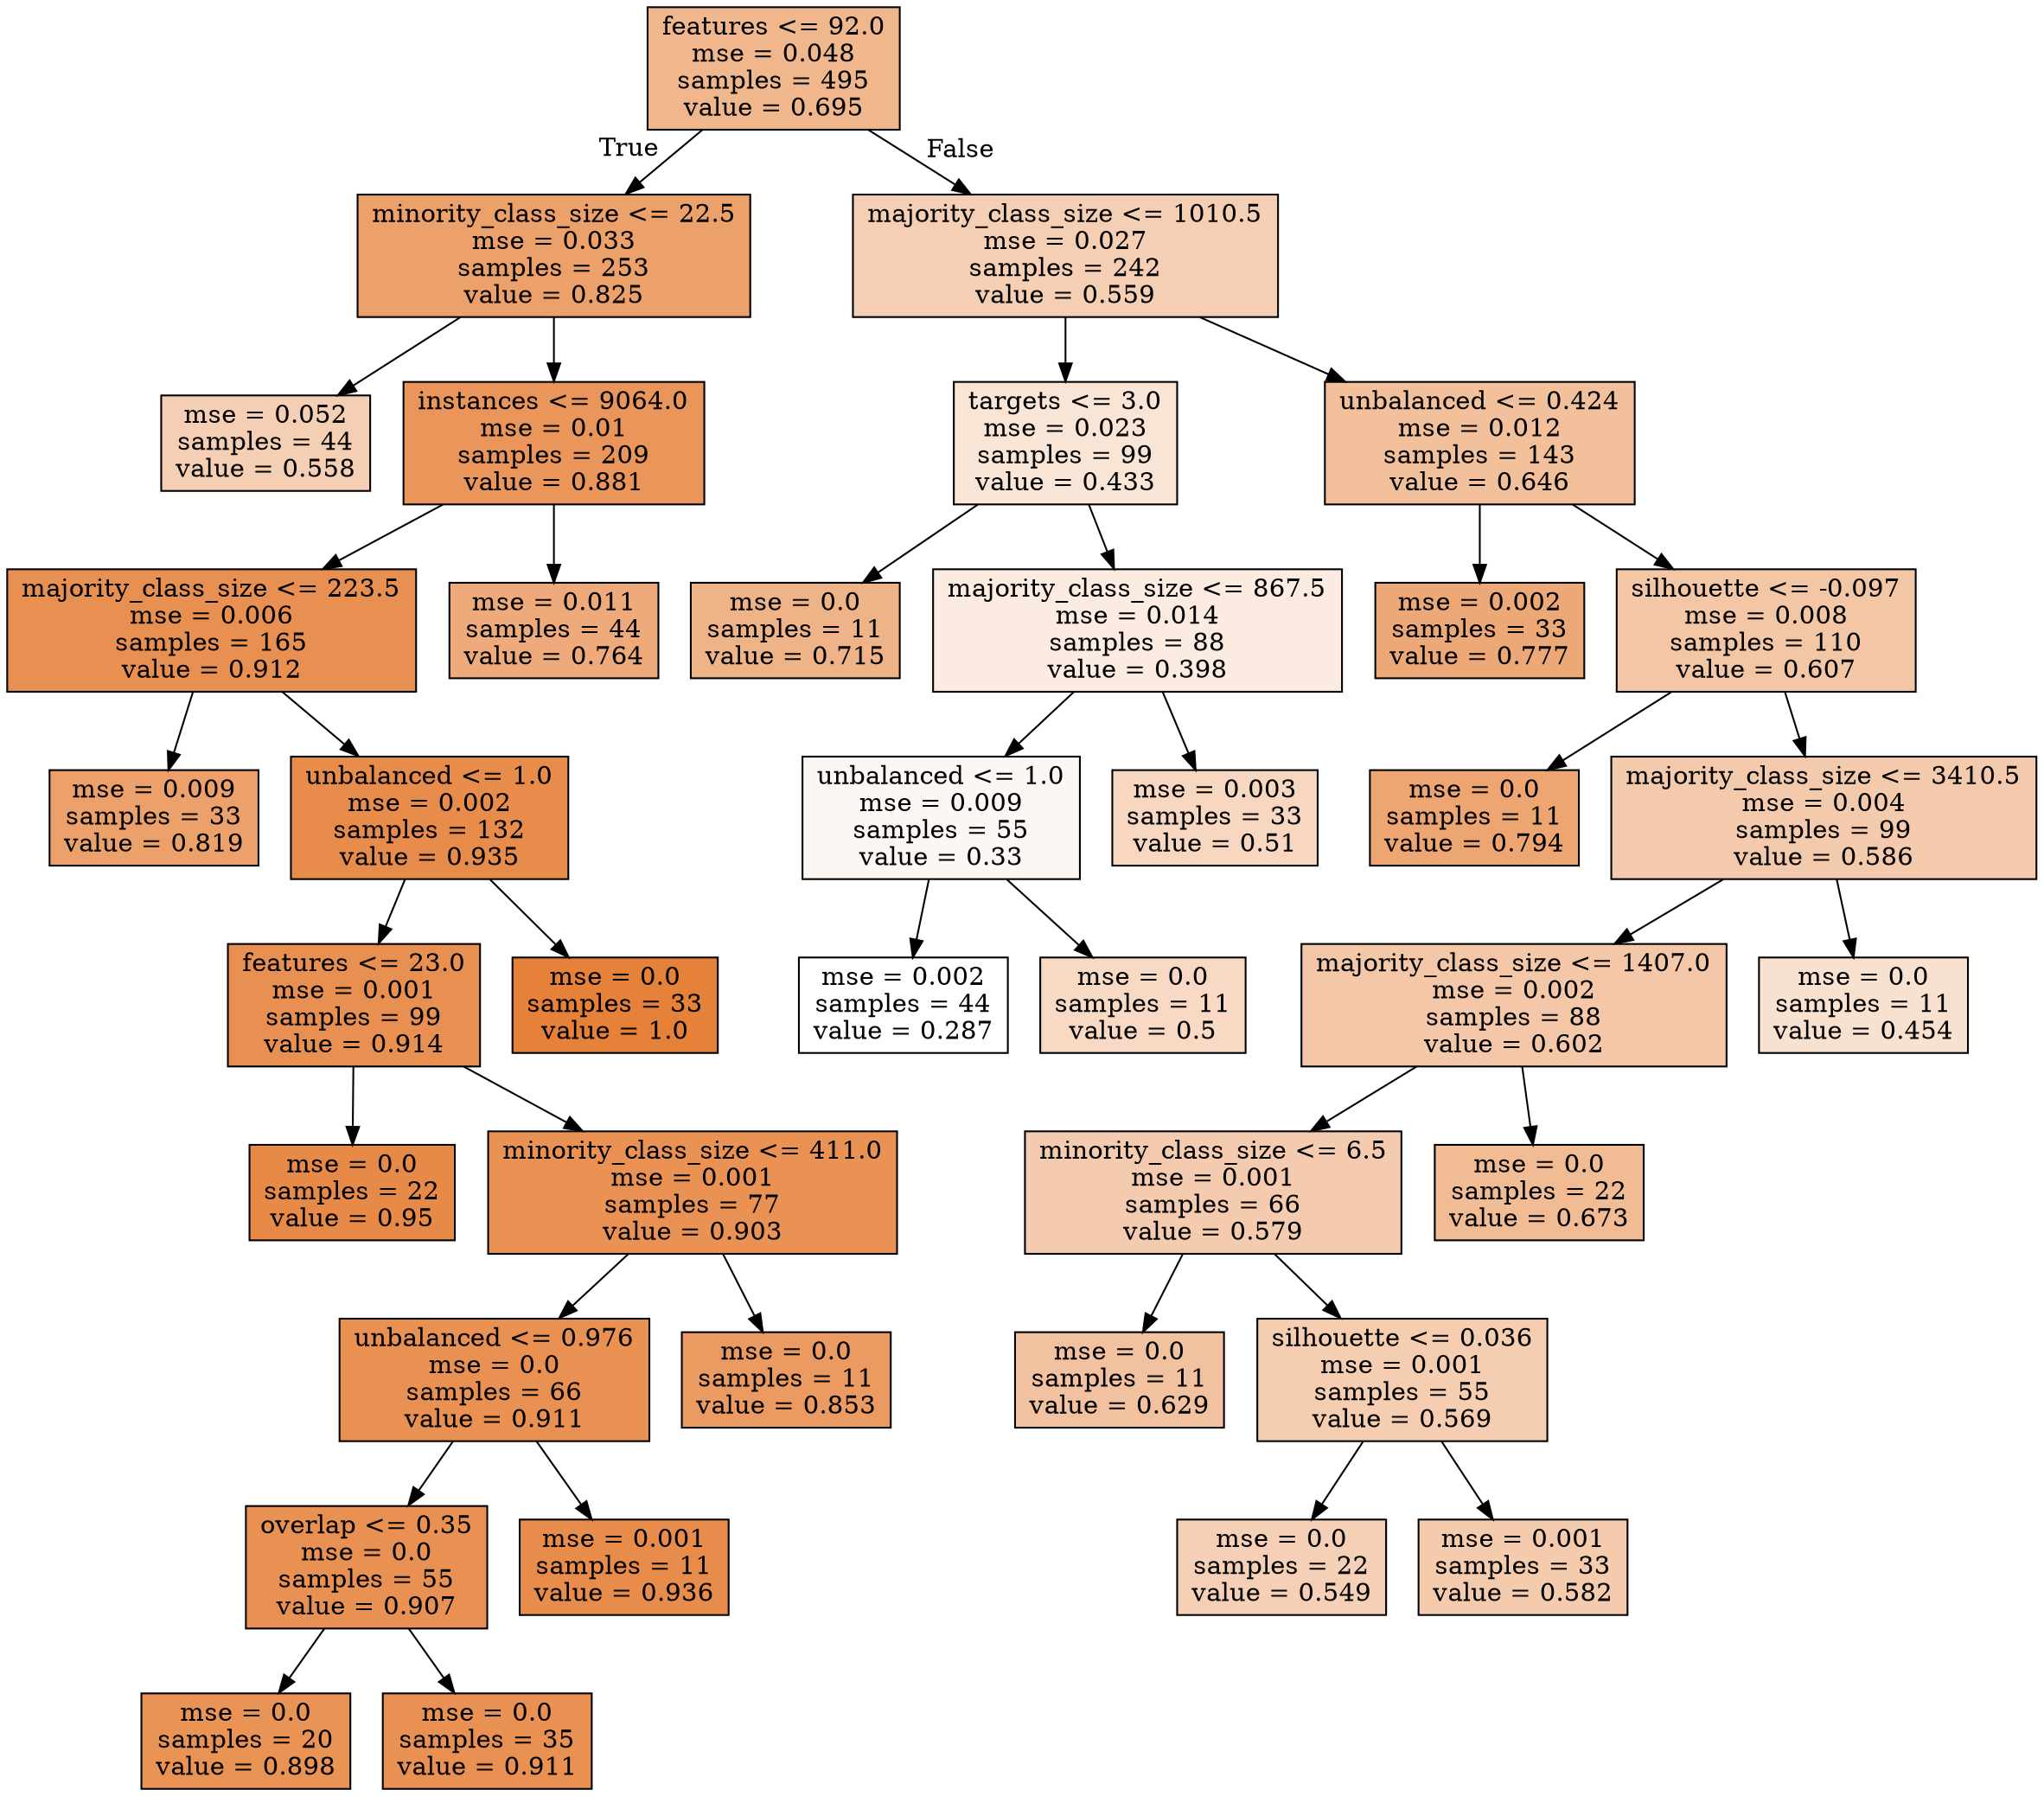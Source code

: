 digraph Tree {
node [shape=box, style="filled", color="black"] ;
0 [label="features <= 92.0\nmse = 0.048\nsamples = 495\nvalue = 0.695", fillcolor="#e5813992"] ;
1 [label="minority_class_size <= 22.5\nmse = 0.033\nsamples = 253\nvalue = 0.825", fillcolor="#e58139c0"] ;
0 -> 1 [labeldistance=2.5, labelangle=45, headlabel="True"] ;
2 [label="mse = 0.052\nsamples = 44\nvalue = 0.558", fillcolor="#e5813961"] ;
1 -> 2 ;
3 [label="instances <= 9064.0\nmse = 0.01\nsamples = 209\nvalue = 0.881", fillcolor="#e58139d4"] ;
1 -> 3 ;
4 [label="majority_class_size <= 223.5\nmse = 0.006\nsamples = 165\nvalue = 0.912", fillcolor="#e58139e0"] ;
3 -> 4 ;
5 [label="mse = 0.009\nsamples = 33\nvalue = 0.819", fillcolor="#e58139be"] ;
4 -> 5 ;
6 [label="unbalanced <= 1.0\nmse = 0.002\nsamples = 132\nvalue = 0.935", fillcolor="#e58139e8"] ;
4 -> 6 ;
7 [label="features <= 23.0\nmse = 0.001\nsamples = 99\nvalue = 0.914", fillcolor="#e58139e0"] ;
6 -> 7 ;
8 [label="mse = 0.0\nsamples = 22\nvalue = 0.95", fillcolor="#e58139ed"] ;
7 -> 8 ;
9 [label="minority_class_size <= 411.0\nmse = 0.001\nsamples = 77\nvalue = 0.903", fillcolor="#e58139dc"] ;
7 -> 9 ;
10 [label="unbalanced <= 0.976\nmse = 0.0\nsamples = 66\nvalue = 0.911", fillcolor="#e58139df"] ;
9 -> 10 ;
11 [label="overlap <= 0.35\nmse = 0.0\nsamples = 55\nvalue = 0.907", fillcolor="#e58139de"] ;
10 -> 11 ;
12 [label="mse = 0.0\nsamples = 20\nvalue = 0.898", fillcolor="#e58139db"] ;
11 -> 12 ;
13 [label="mse = 0.0\nsamples = 35\nvalue = 0.911", fillcolor="#e58139df"] ;
11 -> 13 ;
14 [label="mse = 0.001\nsamples = 11\nvalue = 0.936", fillcolor="#e58139e8"] ;
10 -> 14 ;
15 [label="mse = 0.0\nsamples = 11\nvalue = 0.853", fillcolor="#e58139ca"] ;
9 -> 15 ;
16 [label="mse = 0.0\nsamples = 33\nvalue = 1.0", fillcolor="#e58139ff"] ;
6 -> 16 ;
17 [label="mse = 0.011\nsamples = 44\nvalue = 0.764", fillcolor="#e58139ab"] ;
3 -> 17 ;
18 [label="majority_class_size <= 1010.5\nmse = 0.027\nsamples = 242\nvalue = 0.559", fillcolor="#e5813961"] ;
0 -> 18 [labeldistance=2.5, labelangle=-45, headlabel="False"] ;
19 [label="targets <= 3.0\nmse = 0.023\nsamples = 99\nvalue = 0.433", fillcolor="#e5813934"] ;
18 -> 19 ;
20 [label="mse = 0.0\nsamples = 11\nvalue = 0.715", fillcolor="#e5813999"] ;
19 -> 20 ;
21 [label="majority_class_size <= 867.5\nmse = 0.014\nsamples = 88\nvalue = 0.398", fillcolor="#e5813927"] ;
19 -> 21 ;
22 [label="unbalanced <= 1.0\nmse = 0.009\nsamples = 55\nvalue = 0.33", fillcolor="#e581390f"] ;
21 -> 22 ;
23 [label="mse = 0.002\nsamples = 44\nvalue = 0.287", fillcolor="#e5813900"] ;
22 -> 23 ;
24 [label="mse = 0.0\nsamples = 11\nvalue = 0.5", fillcolor="#e581394c"] ;
22 -> 24 ;
25 [label="mse = 0.003\nsamples = 33\nvalue = 0.51", fillcolor="#e5813950"] ;
21 -> 25 ;
26 [label="unbalanced <= 0.424\nmse = 0.012\nsamples = 143\nvalue = 0.646", fillcolor="#e5813980"] ;
18 -> 26 ;
27 [label="mse = 0.002\nsamples = 33\nvalue = 0.777", fillcolor="#e58139af"] ;
26 -> 27 ;
28 [label="silhouette <= -0.097\nmse = 0.008\nsamples = 110\nvalue = 0.607", fillcolor="#e5813972"] ;
26 -> 28 ;
29 [label="mse = 0.0\nsamples = 11\nvalue = 0.794", fillcolor="#e58139b5"] ;
28 -> 29 ;
30 [label="majority_class_size <= 3410.5\nmse = 0.004\nsamples = 99\nvalue = 0.586", fillcolor="#e581396b"] ;
28 -> 30 ;
31 [label="majority_class_size <= 1407.0\nmse = 0.002\nsamples = 88\nvalue = 0.602", fillcolor="#e5813971"] ;
30 -> 31 ;
32 [label="minority_class_size <= 6.5\nmse = 0.001\nsamples = 66\nvalue = 0.579", fillcolor="#e5813968"] ;
31 -> 32 ;
33 [label="mse = 0.0\nsamples = 11\nvalue = 0.629", fillcolor="#e581397a"] ;
32 -> 33 ;
34 [label="silhouette <= 0.036\nmse = 0.001\nsamples = 55\nvalue = 0.569", fillcolor="#e5813965"] ;
32 -> 34 ;
35 [label="mse = 0.0\nsamples = 22\nvalue = 0.549", fillcolor="#e581395e"] ;
34 -> 35 ;
36 [label="mse = 0.001\nsamples = 33\nvalue = 0.582", fillcolor="#e5813969"] ;
34 -> 36 ;
37 [label="mse = 0.0\nsamples = 22\nvalue = 0.673", fillcolor="#e581398a"] ;
31 -> 37 ;
38 [label="mse = 0.0\nsamples = 11\nvalue = 0.454", fillcolor="#e581393c"] ;
30 -> 38 ;
}